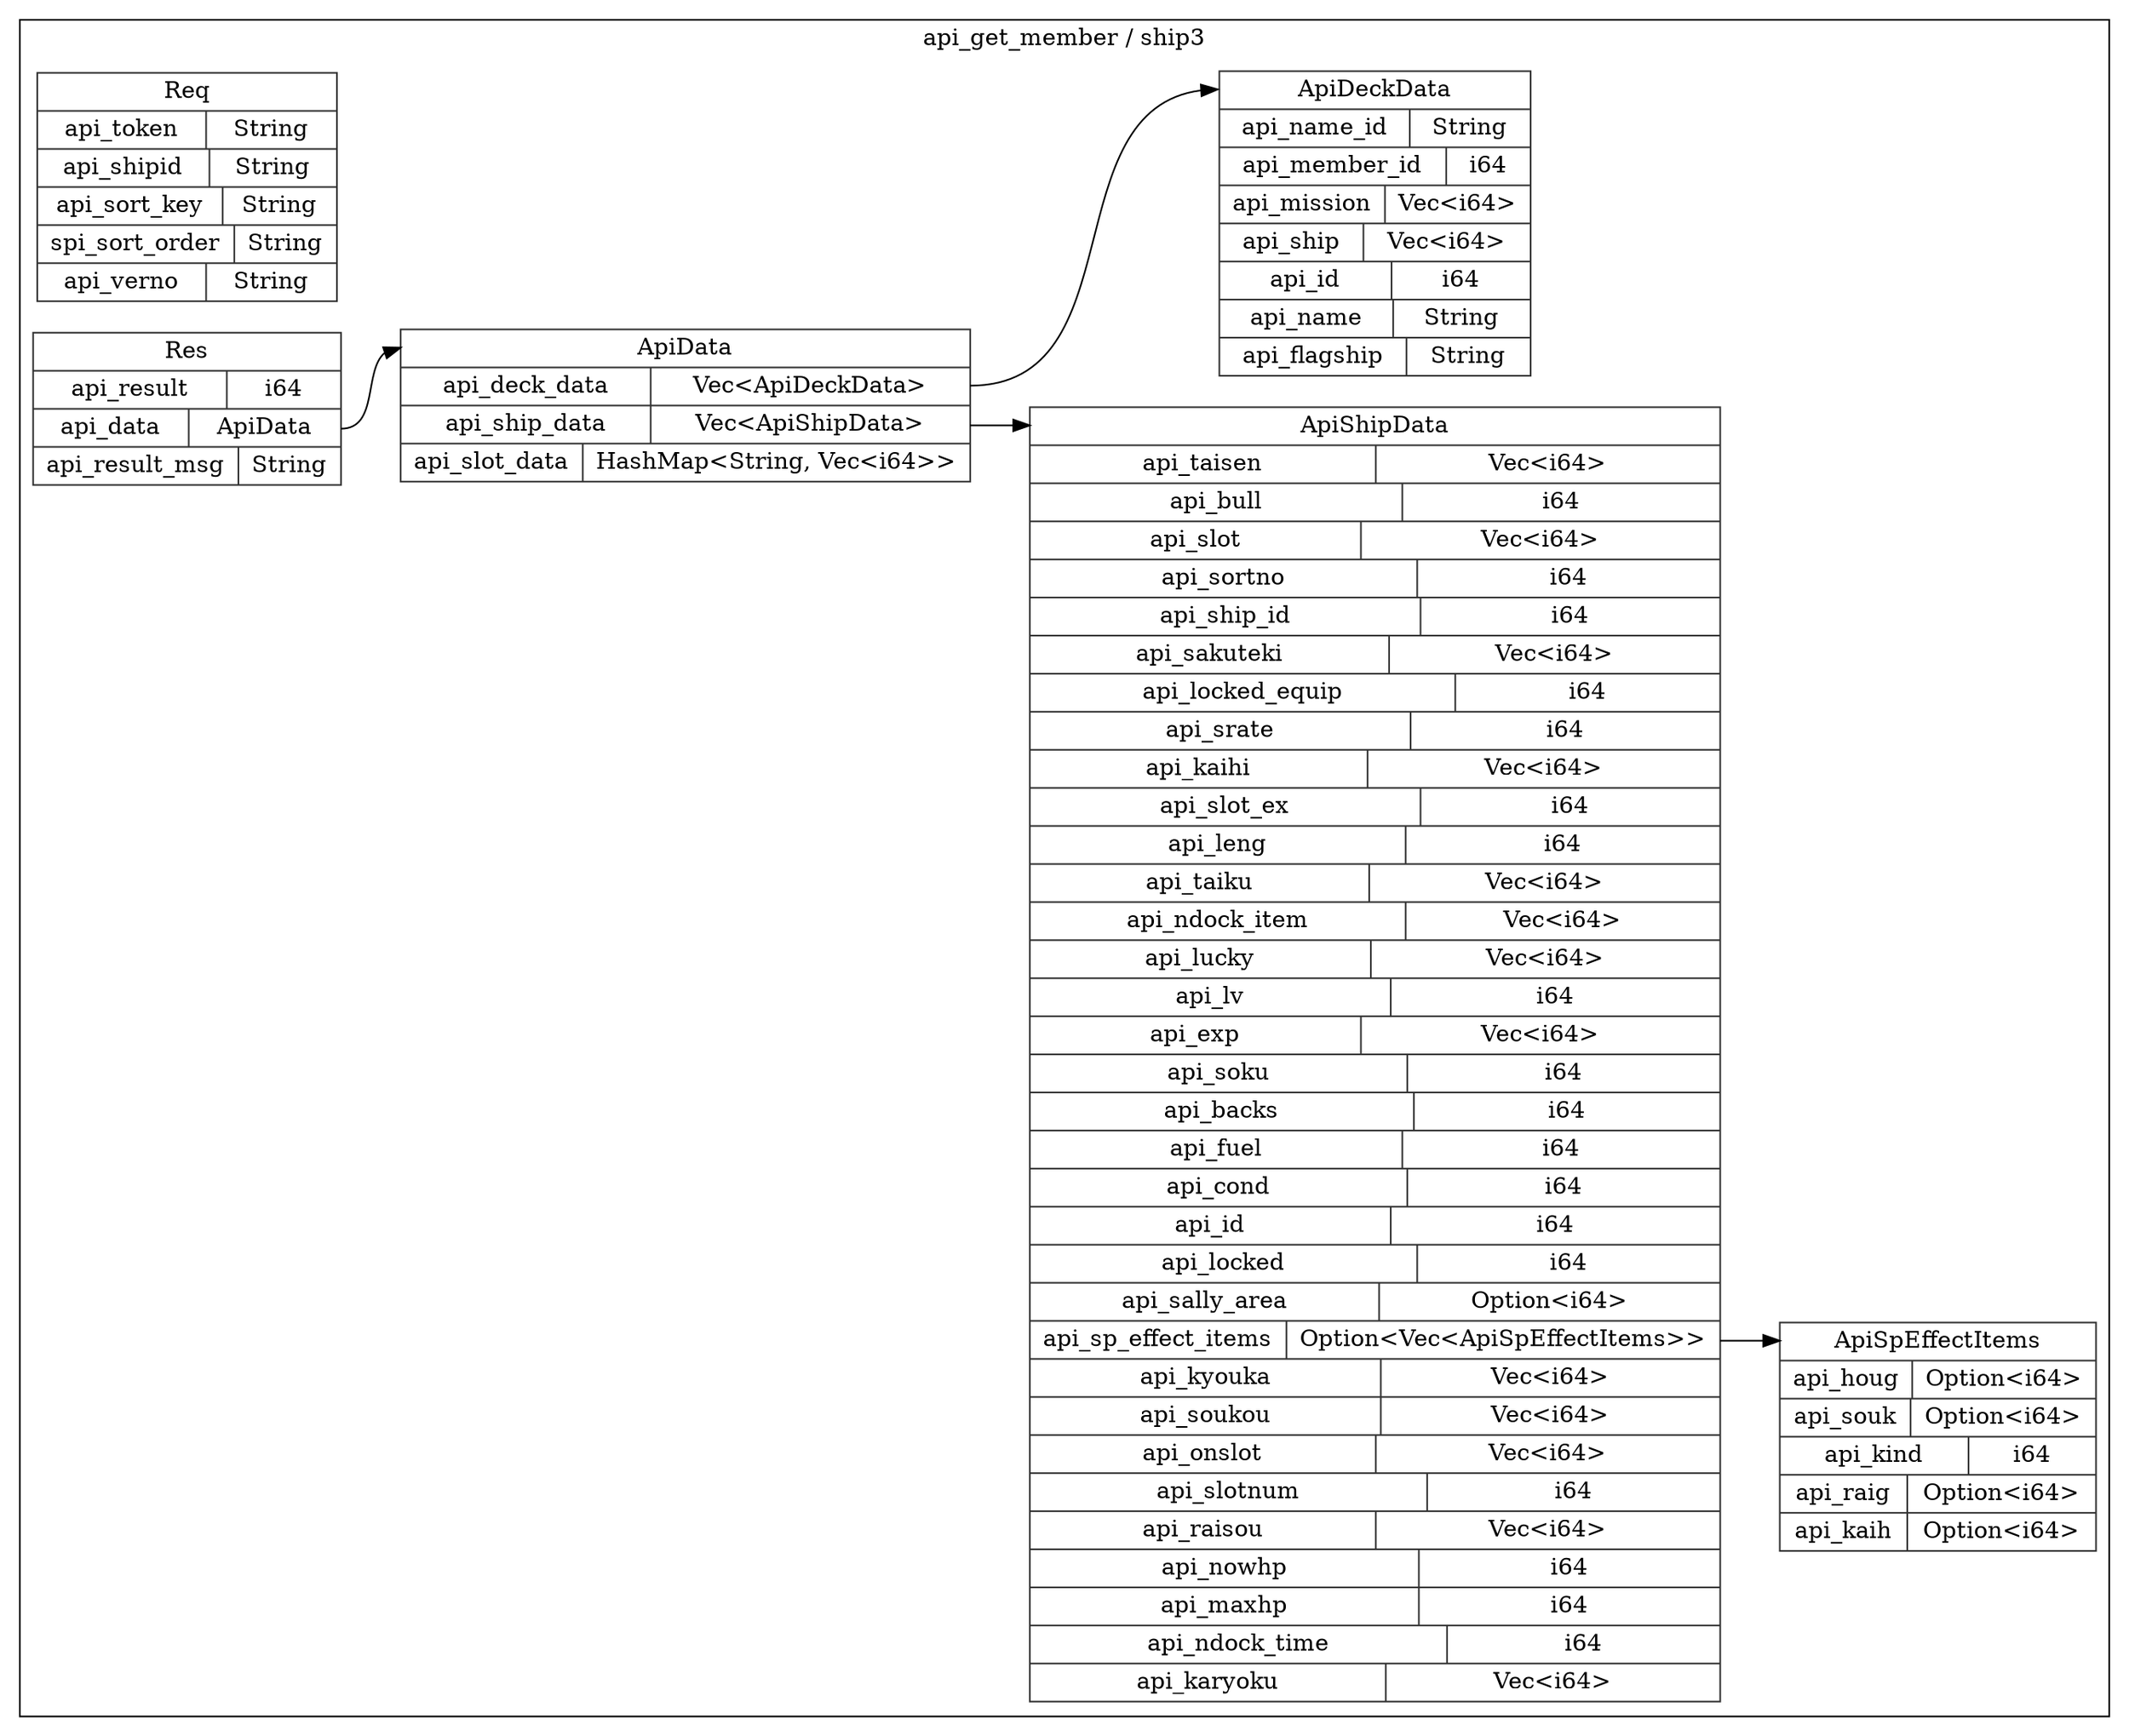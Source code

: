 digraph {
  rankdir=LR;
  subgraph cluster_0 {
    label="api_get_member / ship3";
    node [style="filled", color=white, style="solid", color=gray20];
    api_get_member__ship3__ApiData [label="<ApiData> ApiData  | { api_deck_data | <api_deck_data> Vec\<ApiDeckData\> } | { api_ship_data | <api_ship_data> Vec\<ApiShipData\> } | { api_slot_data | <api_slot_data> HashMap\<String, Vec\<i64\>\> }", shape=record];
    api_get_member__ship3__ApiDeckData;
    api_get_member__ship3__ApiData:api_deck_data:e -> api_get_member__ship3__ApiDeckData:ApiDeckData:w;
    api_get_member__ship3__ApiShipData;
    api_get_member__ship3__ApiData:api_ship_data:e -> api_get_member__ship3__ApiShipData:ApiShipData:w;
    api_get_member__ship3__ApiShipData [label="<ApiShipData> ApiShipData  | { api_taisen | <api_taisen> Vec\<i64\> } | { api_bull | <api_bull> i64 } | { api_slot | <api_slot> Vec\<i64\> } | { api_sortno | <api_sortno> i64 } | { api_ship_id | <api_ship_id> i64 } | { api_sakuteki | <api_sakuteki> Vec\<i64\> } | { api_locked_equip | <api_locked_equip> i64 } | { api_srate | <api_srate> i64 } | { api_kaihi | <api_kaihi> Vec\<i64\> } | { api_slot_ex | <api_slot_ex> i64 } | { api_leng | <api_leng> i64 } | { api_taiku | <api_taiku> Vec\<i64\> } | { api_ndock_item | <api_ndock_item> Vec\<i64\> } | { api_lucky | <api_lucky> Vec\<i64\> } | { api_lv | <api_lv> i64 } | { api_exp | <api_exp> Vec\<i64\> } | { api_soku | <api_soku> i64 } | { api_backs | <api_backs> i64 } | { api_fuel | <api_fuel> i64 } | { api_cond | <api_cond> i64 } | { api_id | <api_id> i64 } | { api_locked | <api_locked> i64 } | { api_sally_area | <api_sally_area> Option\<i64\> } | { api_sp_effect_items | <api_sp_effect_items> Option\<Vec\<ApiSpEffectItems\>\> } | { api_kyouka | <api_kyouka> Vec\<i64\> } | { api_soukou | <api_soukou> Vec\<i64\> } | { api_onslot | <api_onslot> Vec\<i64\> } | { api_slotnum | <api_slotnum> i64 } | { api_raisou | <api_raisou> Vec\<i64\> } | { api_nowhp | <api_nowhp> i64 } | { api_maxhp | <api_maxhp> i64 } | { api_ndock_time | <api_ndock_time> i64 } | { api_karyoku | <api_karyoku> Vec\<i64\> }", shape=record];
    api_get_member__ship3__ApiSpEffectItems;
    api_get_member__ship3__ApiShipData:api_sp_effect_items:e -> api_get_member__ship3__ApiSpEffectItems:ApiSpEffectItems:w;
    api_get_member__ship3__Req [label="<Req> Req  | { api_token | <api_token> String } | { api_shipid | <api_shipid> String } | { api_sort_key | <api_sort_key> String } | { spi_sort_order | <spi_sort_order> String } | { api_verno | <api_verno> String }", shape=record];
    api_get_member__ship3__ApiSpEffectItems [label="<ApiSpEffectItems> ApiSpEffectItems  | { api_houg | <api_houg> Option\<i64\> } | { api_souk | <api_souk> Option\<i64\> } | { api_kind | <api_kind> i64 } | { api_raig | <api_raig> Option\<i64\> } | { api_kaih | <api_kaih> Option\<i64\> }", shape=record];
    api_get_member__ship3__Res [label="<Res> Res  | { api_result | <api_result> i64 } | { api_data | <api_data> ApiData } | { api_result_msg | <api_result_msg> String }", shape=record];
    api_get_member__ship3__Res:api_data:e -> api_get_member__ship3__ApiData:ApiData:w;
    api_get_member__ship3__ApiDeckData [label="<ApiDeckData> ApiDeckData  | { api_name_id | <api_name_id> String } | { api_member_id | <api_member_id> i64 } | { api_mission | <api_mission> Vec\<i64\> } | { api_ship | <api_ship> Vec\<i64\> } | { api_id | <api_id> i64 } | { api_name | <api_name> String } | { api_flagship | <api_flagship> String }", shape=record];
  }
}
